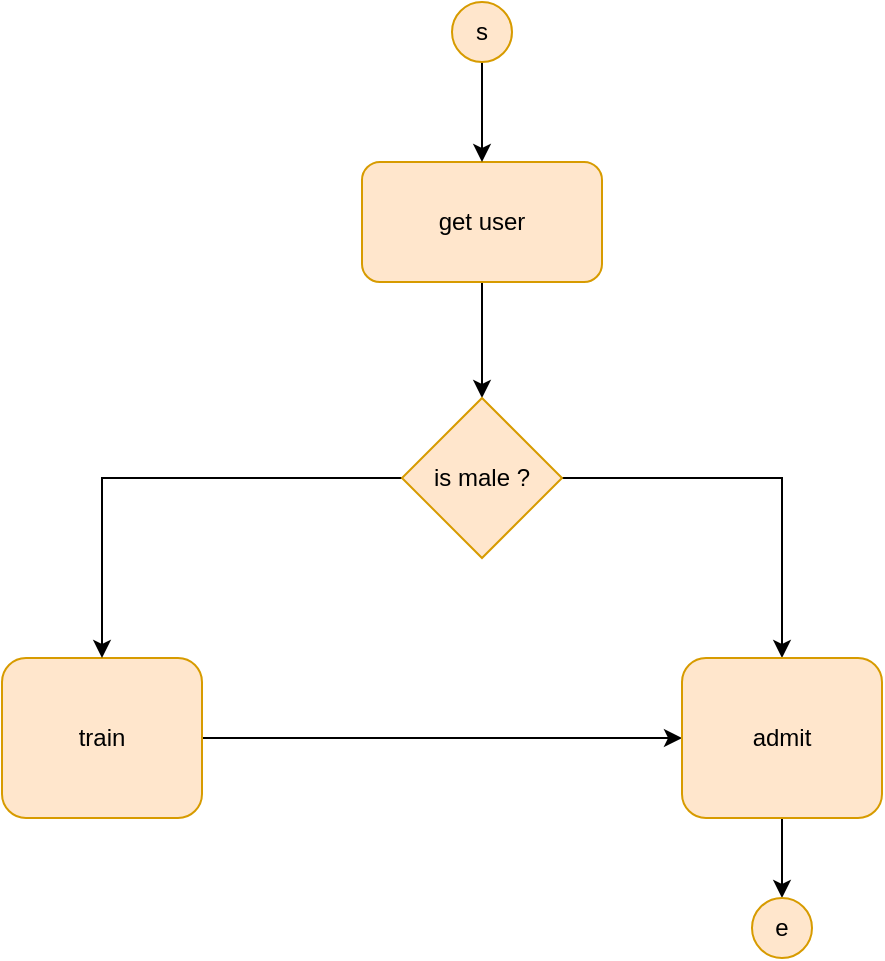 <mxfile version="22.1.0" type="github">
  <diagram name="Page-1" id="5bWwQys-URIxSxSmuOOc">
    <mxGraphModel dx="954" dy="492" grid="1" gridSize="10" guides="1" tooltips="1" connect="1" arrows="1" fold="1" page="1" pageScale="1" pageWidth="850" pageHeight="1100" math="0" shadow="0">
      <root>
        <mxCell id="0" />
        <mxCell id="1" parent="0" />
        <mxCell id="8Pio6vVEOi3_Ilwt0jZG-3" style="edgeStyle=orthogonalEdgeStyle;rounded=0;orthogonalLoop=1;jettySize=auto;html=1;" parent="1" source="Y3A4lMRvVH8JnWvST8Fs-1" target="8Pio6vVEOi3_Ilwt0jZG-1" edge="1">
          <mxGeometry relative="1" as="geometry" />
        </mxCell>
        <UserObject label="get user" tags="" name="getdata" id="Y3A4lMRvVH8JnWvST8Fs-1">
          <mxCell style="rounded=1;whiteSpace=wrap;html=1;fillColor=#ffe6cc;strokeColor=#d79b00;comic=0;absoluteArcSize=0;glass=0;" parent="1" vertex="1">
            <mxGeometry x="320" y="152" width="120" height="60" as="geometry" />
          </mxCell>
        </UserObject>
        <mxCell id="BV1D6dgmPjX5TKI1BQ9t-1" style="edgeStyle=orthogonalEdgeStyle;rounded=0;orthogonalLoop=1;jettySize=auto;html=1;" parent="1" source="Y3A4lMRvVH8JnWvST8Fs-2" target="8Pio6vVEOi3_Ilwt0jZG-4" edge="1">
          <mxGeometry relative="1" as="geometry" />
        </mxCell>
        <UserObject label="train" tags="" name="getdata" id="Y3A4lMRvVH8JnWvST8Fs-2">
          <mxCell style="rounded=1;whiteSpace=wrap;html=1;fillColor=#ffe6cc;strokeColor=#d79b00;comic=0;absoluteArcSize=0;glass=0" parent="1" vertex="1">
            <mxGeometry x="140" y="400" width="100" height="80" as="geometry" />
          </mxCell>
        </UserObject>
        <mxCell id="8Pio6vVEOi3_Ilwt0jZG-2" style="edgeStyle=orthogonalEdgeStyle;rounded=0;orthogonalLoop=1;jettySize=auto;html=1;" parent="1" source="8Pio6vVEOi3_Ilwt0jZG-1" target="Y3A4lMRvVH8JnWvST8Fs-2" edge="1">
          <mxGeometry relative="1" as="geometry" />
        </mxCell>
        <mxCell id="8Pio6vVEOi3_Ilwt0jZG-5" style="edgeStyle=orthogonalEdgeStyle;rounded=0;orthogonalLoop=1;jettySize=auto;html=1;" parent="1" source="8Pio6vVEOi3_Ilwt0jZG-1" target="8Pio6vVEOi3_Ilwt0jZG-4" edge="1">
          <mxGeometry relative="1" as="geometry" />
        </mxCell>
        <mxCell id="8Pio6vVEOi3_Ilwt0jZG-1" value="is male ?" style="rhombus;whiteSpace=wrap;html=1;fillColor=#ffe6cc;strokeColor=#d79b00;" parent="1" vertex="1">
          <mxGeometry x="340" y="270" width="80" height="80" as="geometry" />
        </mxCell>
        <mxCell id="plb9dL4ML-Ifc2D2MkDR-2" style="edgeStyle=orthogonalEdgeStyle;rounded=0;orthogonalLoop=1;jettySize=auto;html=1;entryX=0.5;entryY=0;entryDx=0;entryDy=0;" edge="1" parent="1" source="8Pio6vVEOi3_Ilwt0jZG-4" target="plb9dL4ML-Ifc2D2MkDR-1">
          <mxGeometry relative="1" as="geometry" />
        </mxCell>
        <UserObject label="admit" tags="" name="getdata" id="8Pio6vVEOi3_Ilwt0jZG-4">
          <mxCell style="rounded=1;whiteSpace=wrap;html=1;fillColor=#ffe6cc;strokeColor=#d79b00;comic=0;absoluteArcSize=0;glass=0" parent="1" vertex="1">
            <mxGeometry x="480" y="400" width="100" height="80" as="geometry" />
          </mxCell>
        </UserObject>
        <mxCell id="plb9dL4ML-Ifc2D2MkDR-1" value="e" style="ellipse;whiteSpace=wrap;html=1;fillColor=#ffe6cc;strokeColor=#d79b00;" vertex="1" parent="1">
          <mxGeometry x="515" y="520" width="30" height="30" as="geometry" />
        </mxCell>
        <mxCell id="plb9dL4ML-Ifc2D2MkDR-4" style="edgeStyle=orthogonalEdgeStyle;rounded=0;orthogonalLoop=1;jettySize=auto;html=1;" edge="1" parent="1" source="plb9dL4ML-Ifc2D2MkDR-3" target="Y3A4lMRvVH8JnWvST8Fs-1">
          <mxGeometry relative="1" as="geometry" />
        </mxCell>
        <mxCell id="plb9dL4ML-Ifc2D2MkDR-3" value="s" style="ellipse;whiteSpace=wrap;html=1;fillColor=#ffe6cc;strokeColor=#d79b00;" vertex="1" parent="1">
          <mxGeometry x="365" y="72" width="30" height="30" as="geometry" />
        </mxCell>
      </root>
    </mxGraphModel>
  </diagram>
</mxfile>
